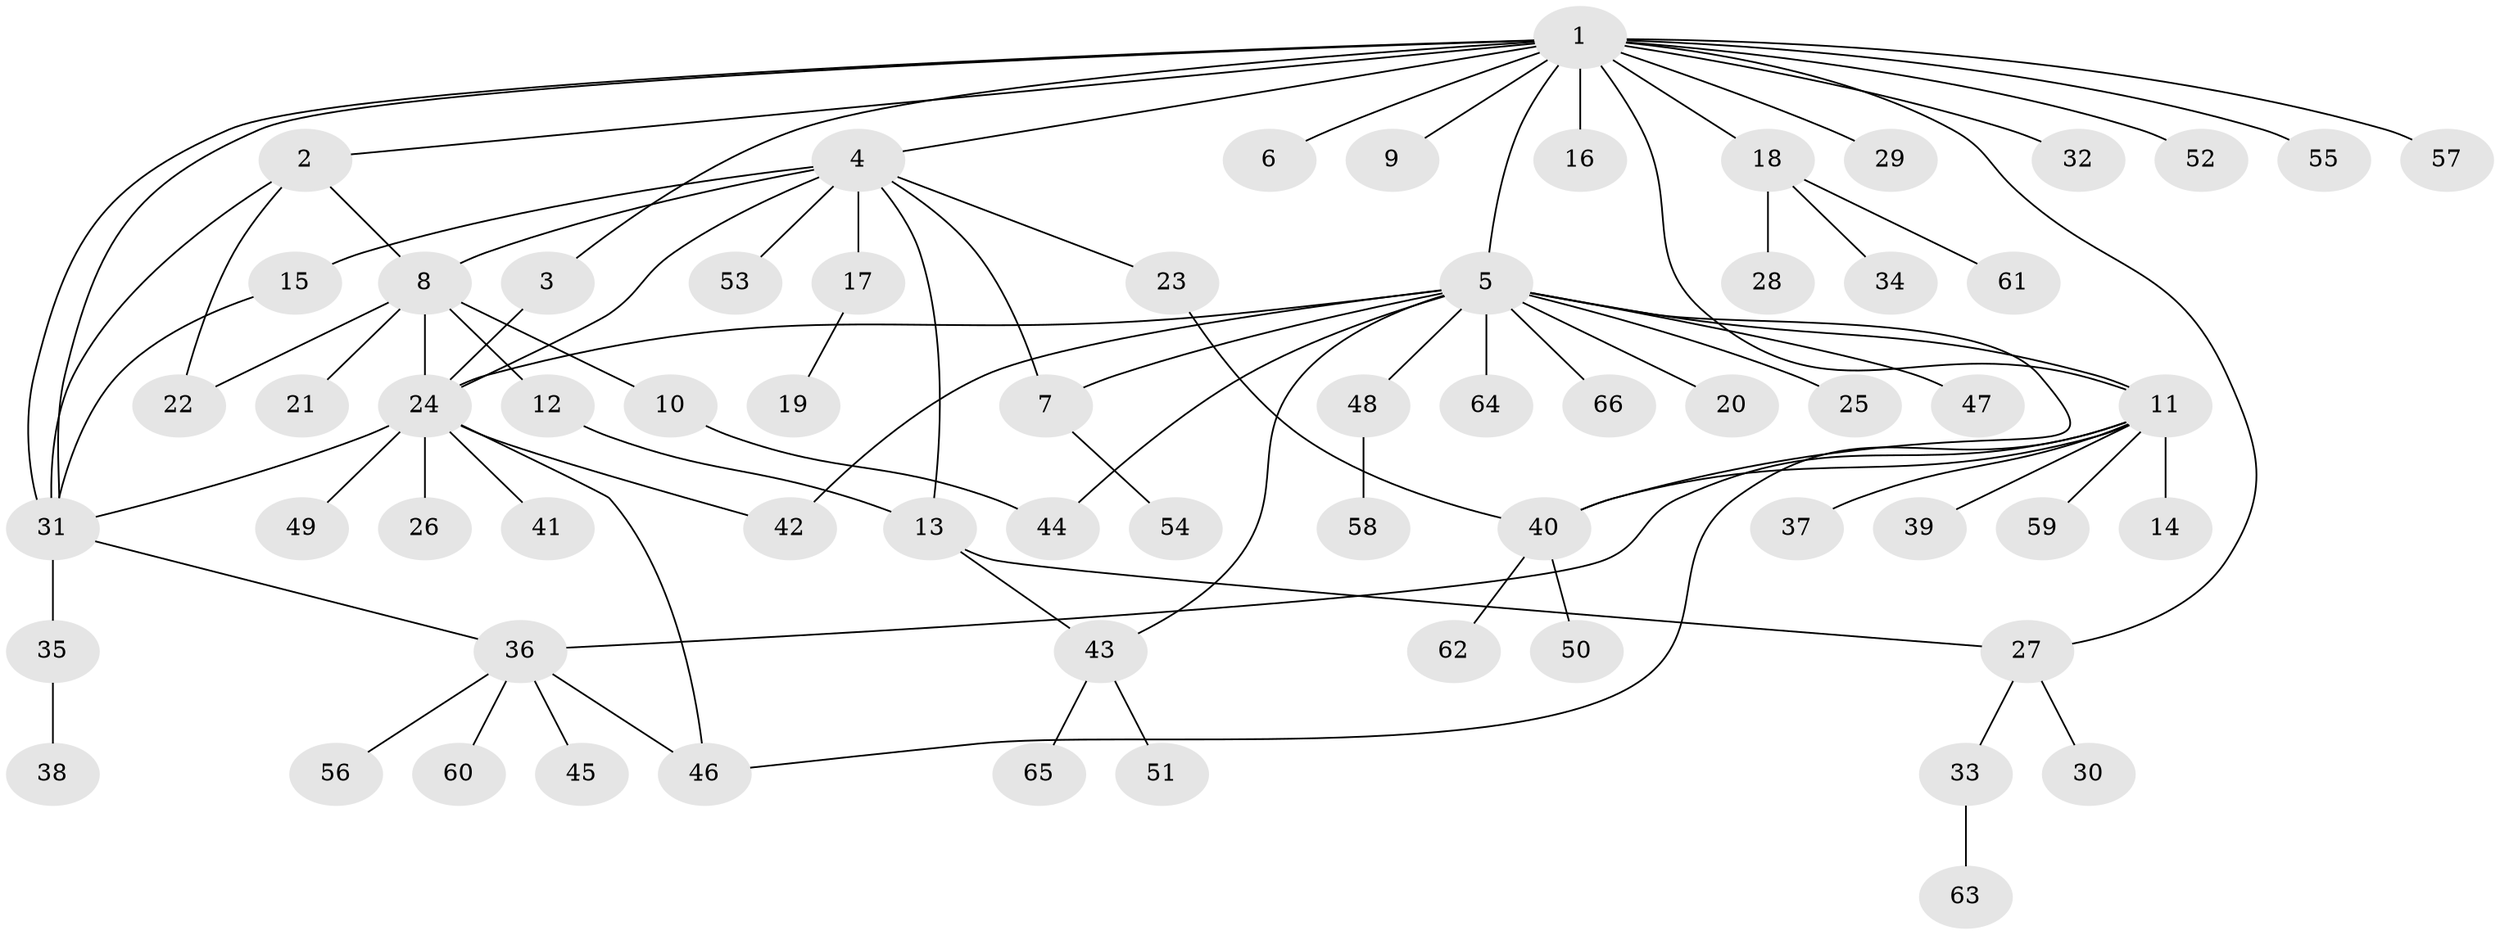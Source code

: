 // coarse degree distribution, {3: 0.1, 15: 0.025, 1: 0.575, 5: 0.05, 4: 0.05, 6: 0.025, 7: 0.025, 8: 0.05, 2: 0.075, 11: 0.025}
// Generated by graph-tools (version 1.1) at 2025/36/03/04/25 23:36:50]
// undirected, 66 vertices, 86 edges
graph export_dot {
  node [color=gray90,style=filled];
  1;
  2;
  3;
  4;
  5;
  6;
  7;
  8;
  9;
  10;
  11;
  12;
  13;
  14;
  15;
  16;
  17;
  18;
  19;
  20;
  21;
  22;
  23;
  24;
  25;
  26;
  27;
  28;
  29;
  30;
  31;
  32;
  33;
  34;
  35;
  36;
  37;
  38;
  39;
  40;
  41;
  42;
  43;
  44;
  45;
  46;
  47;
  48;
  49;
  50;
  51;
  52;
  53;
  54;
  55;
  56;
  57;
  58;
  59;
  60;
  61;
  62;
  63;
  64;
  65;
  66;
  1 -- 2;
  1 -- 3;
  1 -- 4;
  1 -- 5;
  1 -- 6;
  1 -- 9;
  1 -- 11;
  1 -- 16;
  1 -- 18;
  1 -- 27;
  1 -- 29;
  1 -- 31;
  1 -- 31;
  1 -- 32;
  1 -- 52;
  1 -- 55;
  1 -- 57;
  2 -- 8;
  2 -- 22;
  2 -- 31;
  3 -- 24;
  4 -- 7;
  4 -- 8;
  4 -- 13;
  4 -- 15;
  4 -- 17;
  4 -- 23;
  4 -- 24;
  4 -- 53;
  5 -- 7;
  5 -- 11;
  5 -- 20;
  5 -- 24;
  5 -- 25;
  5 -- 40;
  5 -- 42;
  5 -- 43;
  5 -- 44;
  5 -- 47;
  5 -- 48;
  5 -- 64;
  5 -- 66;
  7 -- 54;
  8 -- 10;
  8 -- 12;
  8 -- 21;
  8 -- 22;
  8 -- 24;
  10 -- 44;
  11 -- 14;
  11 -- 36;
  11 -- 37;
  11 -- 39;
  11 -- 40;
  11 -- 46;
  11 -- 59;
  12 -- 13;
  13 -- 27;
  13 -- 43;
  15 -- 31;
  17 -- 19;
  18 -- 28;
  18 -- 34;
  18 -- 61;
  23 -- 40;
  24 -- 26;
  24 -- 31;
  24 -- 41;
  24 -- 42;
  24 -- 46;
  24 -- 49;
  27 -- 30;
  27 -- 33;
  31 -- 35;
  31 -- 36;
  33 -- 63;
  35 -- 38;
  36 -- 45;
  36 -- 46;
  36 -- 56;
  36 -- 60;
  40 -- 50;
  40 -- 62;
  43 -- 51;
  43 -- 65;
  48 -- 58;
}
